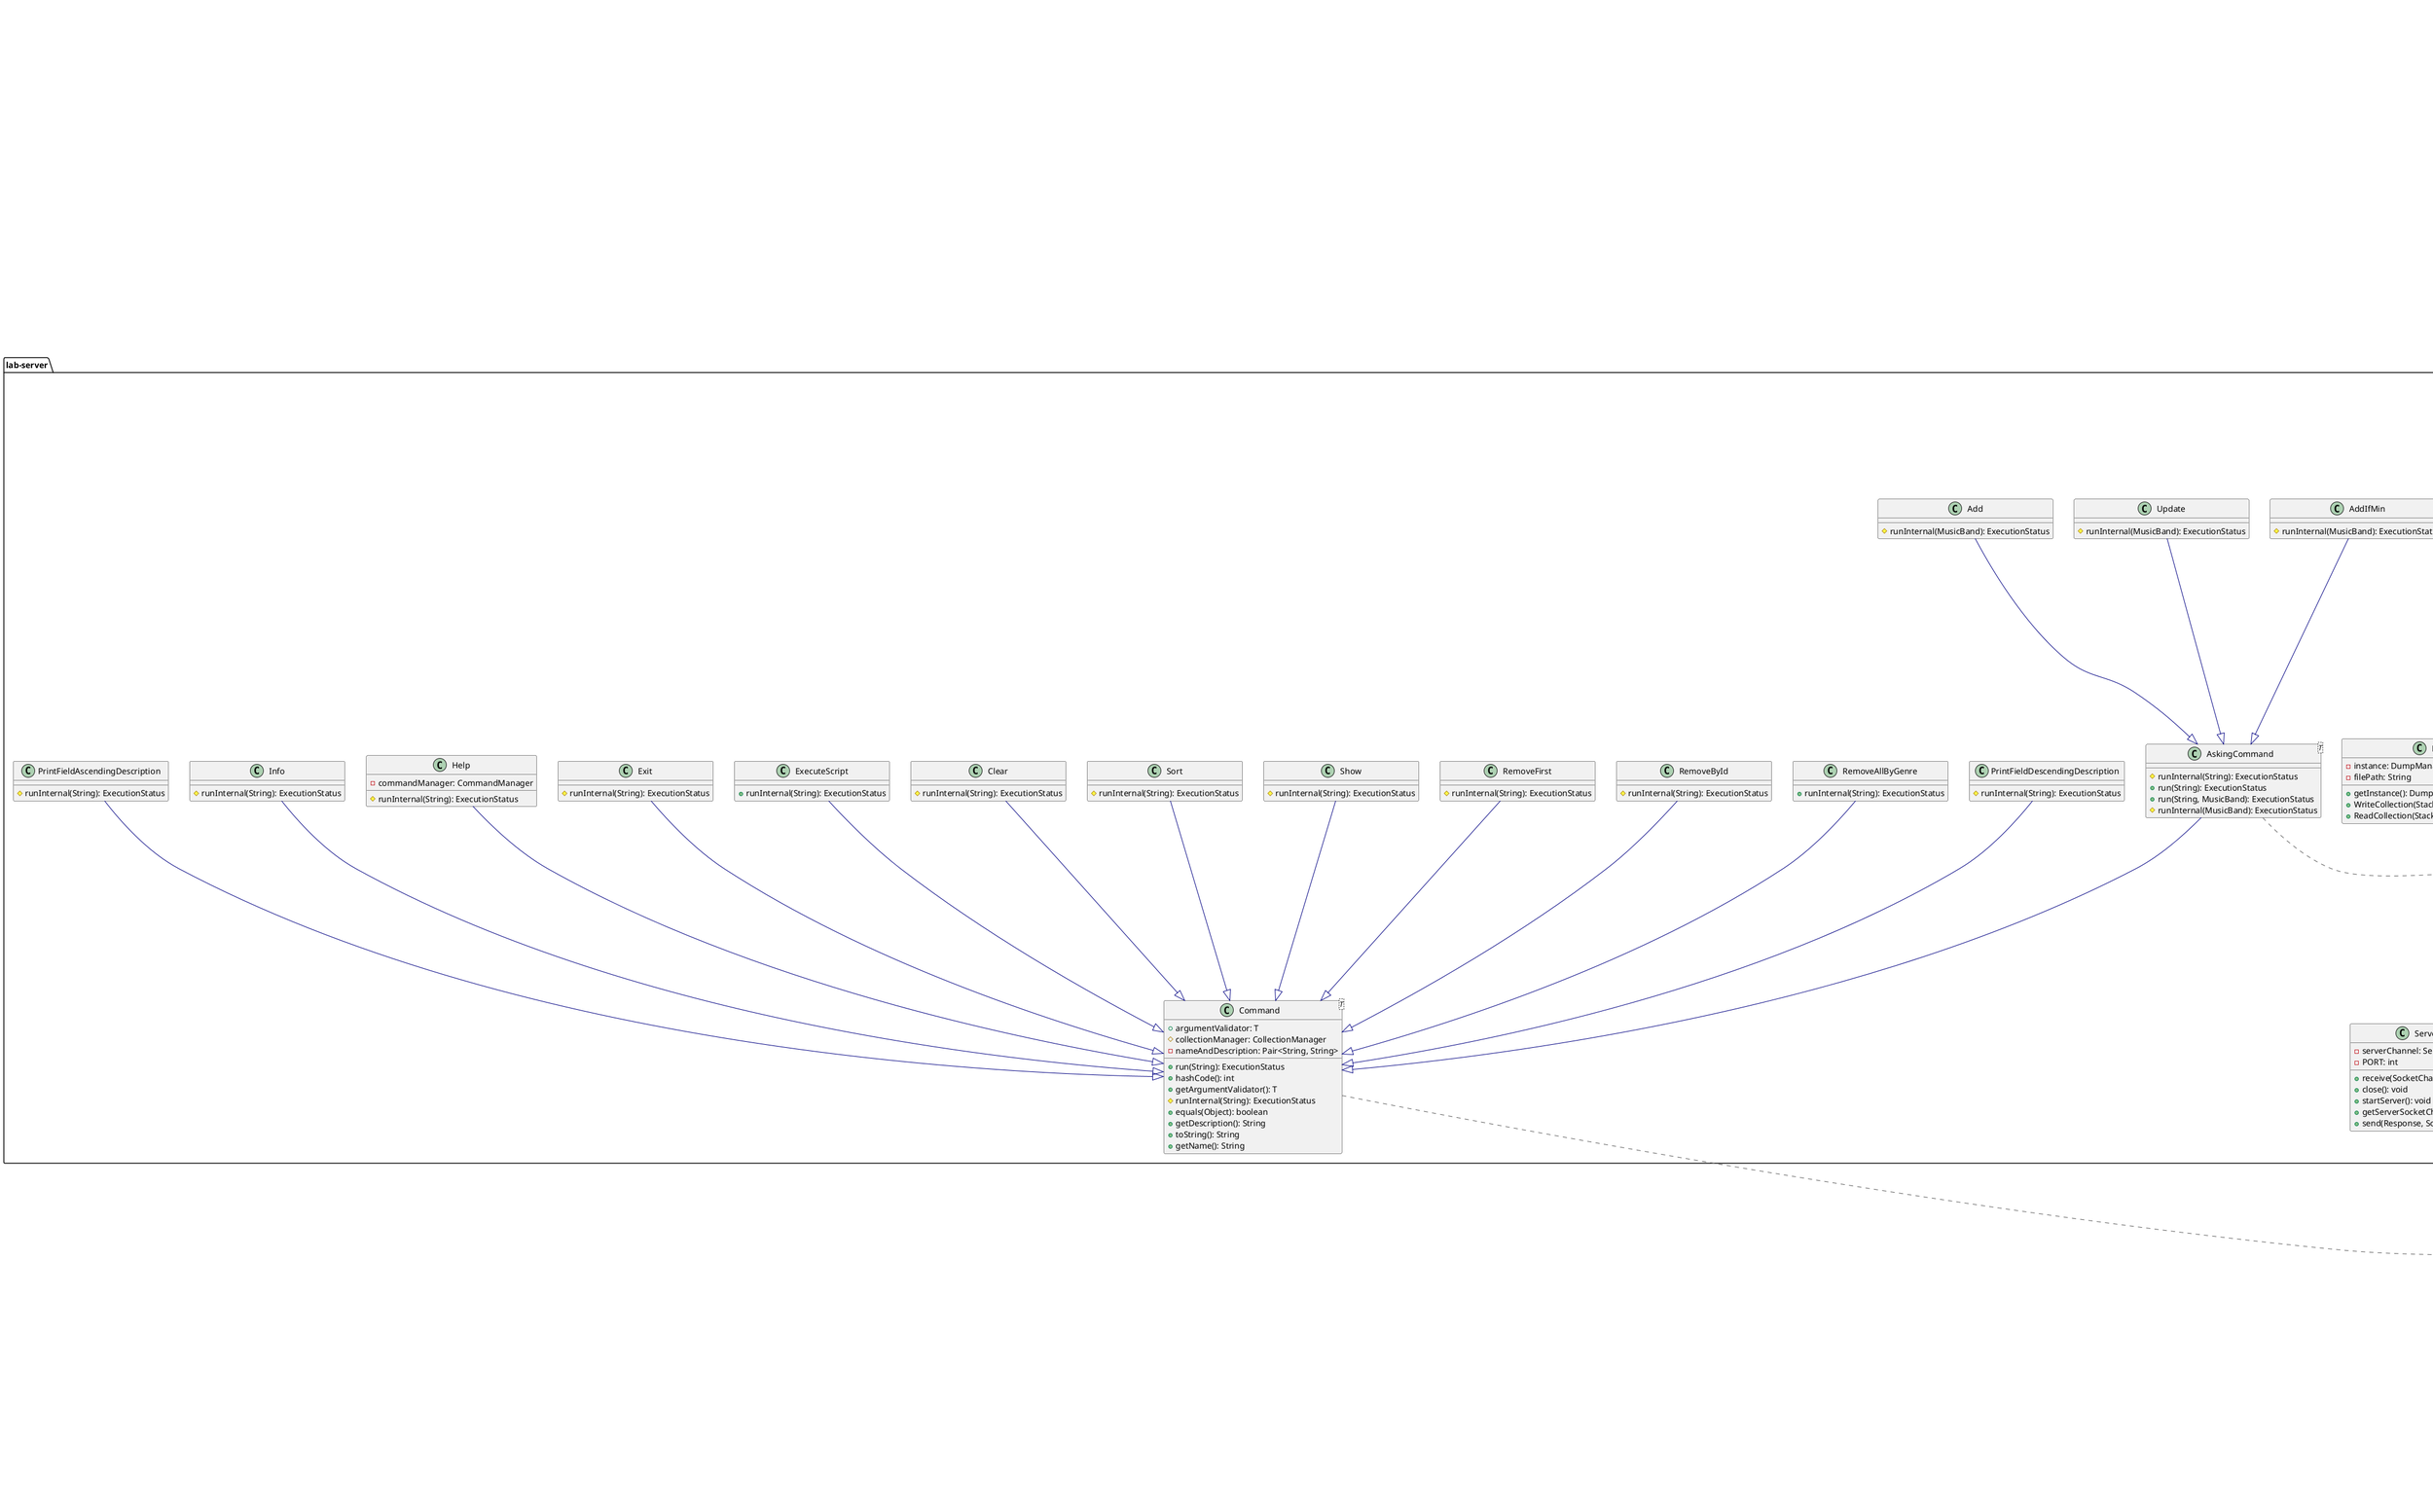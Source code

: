 @startuml
package lab-client {
    class Asker {
      + askBand(Console, Long): MusicBand
      - askStudio(Console): Studio
      - askCoordinates(Console): Coordinates
    }
    class Client {
      - networkManager: NetworkManager
      - attempts: int
      - SERVER_PORT: int
      - scriptStackCounter: int
      - console: Console
      - commandsData: Map<String, Pair<ArgumentValidator, Boolean>>
      - SERVER_HOST: String
      - askingRequest(Console, String): Request
      - validateCommand(String[]): ExecutionStatus
      + main(String[]): void
      - prepareRequest(Console, String): Request
      - runScript(String): ExecutionStatus
    }
    interface Console << interface >> {
      + println(Object): void
      + printError(Object): void
      + readln(): String
      + print(Object): void
    }
    class ElementValidator {
      + validating(MusicBand): Pair<ExecutionStatus, MusicBand>
      + validateAsking(Console, Long): Pair<ExecutionStatus, MusicBand>
    }
    class FileConsole {
      - input: BufferedReader
      + print(Object): void
      + readln(): String
      + printError(Object): void
      + println(Object): void
    }
    class NetworkManager {
      - channel: SocketChannel
      - PORT: int
      - SERVER_HOST: String
      + connect(): void
      + close(): void
      + receive(): Response
      + send(Request): void
    }
    class StandartConsole {
      + println(Object): void
      + print(Object): void
      + printError(Object): void
      + readln(): String
    }
}

package lab-common {
    class ArgumentValidator {
      + validate(String, String): ExecutionStatus
    }
    class Coordinates {
      - serialVersionUID: long
      - y: Integer
      - x: double
      + equals(Object): boolean
      + getX(): double
      + toString(): String
      + hashCode(): int
      + validate(): boolean
      + getY(): Integer
    }
    class Element {
      + getID(): Long
    }
    class EmptyValidator {
      - serialVersionUID: long
      + validate(String, String): ExecutionStatus
    }
    class ExecutionStatus {
      - serialVersionUID: long
      - message: String
      - status: boolean
      - collection: Stack<MusicBand>
      + isSuccess(): boolean
      + getCollection(): Stack<MusicBand>
      + getMessage(): String
    }
    class GenreValidator {
      - serialVersionUID: long
      + validate(String, String): ExecutionStatus
    }
    class IdValidator {
      - serialVersionUID: long
      + validate(String, String): ExecutionStatus
    }
    class MusicBand {
      - description: String
      - serialVersionUID: long
      - name: String
      - creationDate: LocalDateTime
      - albumsCount: Long
      - studio: Studio
      - numberOfParticipants: Long
      - id: Long
      - coordinates: Coordinates
      - genre: MusicGenre
      + toArray(MusicBand): String[]
      + hashCode(): int
      + getId(): Long
      + toString(): String
      + getGenre(): MusicGenre
      + validate(): boolean
      + fromArray(String[]): MusicBand
      + getName(): String
      + compareTo(Element): int
      + getAlbumsCount(): Long
      + equals(Object): boolean
      + getCreationDate(): LocalDateTime
      + getNumberOfParticipants(): Long
      + updateId(Long): void
      + getDescription(): String
      + getStudio(): Studio
      + getCoordinates(): Coordinates
      + getID(): Long
    }
    enum MusicGenre << enumeration >> {
      + JAZZ:
      + MATH_ROCK:
      + BRIT_POP:
      + values(): MusicGenre[]
      + valueOf(String): MusicGenre
      + list(): String
    }
    class Pair<A, B> {
      - b: B
      - serialVersionUID: long
      - a: A
      + setSecond(B): void
      + getFirst(): A
      + setFirst(A): void
      + getSecond(): B
    }
    class Request {
      - string: String
      - serialVersionUID: long
      - band: MusicBand
      + getCommand(): String[]
      + getBand(): MusicBand
      + toString(): String
    }
    class Response {
      - serialVersionUID: long
      - executionStatus: ExecutionStatus
      - commandsData: Map<String, Pair<ArgumentValidator, Boolean>>
      + toString(): String
      + getCommandsMap(): Map<String, Pair<ArgumentValidator, Boolean>>
      + getExecutionStatus(): ExecutionStatus
    }
    class Studio {
      - name: String
      - serialVersionUID: long
      - address: String
      + validate(): boolean
      + toString(): String
      + equals(Object): boolean
      + getName(): String
      + getAddress(): String
      + hashCode(): int
    }
    interface Validatable << interface >> {
      + validate(): boolean
    }
}

package lab-server {
    class Add {
      # runInternal(MusicBand): ExecutionStatus
    }
    class AddIfMin {
      # runInternal(MusicBand): ExecutionStatus
    }
    class AskingCommand<T> {
      # runInternal(String): ExecutionStatus
      + run(String): ExecutionStatus
      + run(String, MusicBand): ExecutionStatus
      # runInternal(MusicBand): ExecutionStatus
    }
    class Clear {
      # runInternal(String): ExecutionStatus
    }
    class CollectionManager {
      - bands: Map<Long, MusicBand>
      - dumpManager: DumpManager
      - lastSaveDate: LocalDateTime
      - collection: Stack<MusicBand>
      - instance: CollectionManager
      - initializationDate: LocalDateTime
      - id: Long
      + getFreeId(): Long
      + getBands(): Stack<MusicBand>
      + getInitializationDate(): LocalDateTime
      + getById(Long): MusicBand
      + sort(): void
      + add(MusicBand): boolean
      + loadCollection(): ExecutionStatus
      + clear(): void
      + getCollection(): Stack<MusicBand>
      + saveCollection(): void
      + removeAllByGenre(MusicGenre): int
      + removeFirst(): void
      + getLastSaveDate(): LocalDateTime
      + getInstance(): CollectionManager
      + removeById(Long): void
    }
    class Command<T> {
      + argumentValidator: T
      # collectionManager: CollectionManager
      - nameAndDescription: Pair<String, String>
      + run(String): ExecutionStatus
      + hashCode(): int
      + getArgumentValidator(): T
      # runInternal(String): ExecutionStatus
      + equals(Object): boolean
      + getDescription(): String
      + toString(): String
      + getName(): String
    }
    class CommandManager {
      - commands: Map<String, Command<?>>
      + getCommand(String): Command<?>
      + getCommandsMap(): Map<String, Command<?>>
      + register(String, Command<?>): void
    }
    enum CommandNames << enumeration >> {
      + REMOVE_FIRST:
      + EXECUTE_SCRIPT:
      + UPDATE:
      + ADD:
      + REMOVE_BY_ID:
      + ADD_IF_MIN:
      + EXIT:
      + PRINT_FIELD_DESCENDING_DESCRIPTION:
      + HELP:
      + CLEAR:
      + REMOVE_ALL_BY_GENRE:
      + PRINT_FIELD_ASCENDING_DESCRIPTION:
      + SHOW:
      + SORT:
      + INFO:
      - commandDescription: Pair<String, String>
      + valueOf(String): CommandNames
      + values(): CommandNames[]
      + getName(): String
      + getDescription(): String
    }
    class DumpManager {
      - instance: DumpManager
      - filePath: String
      + getInstance(): DumpManager
      + WriteCollection(Stack<MusicBand>): ExecutionStatus
      + ReadCollection(Stack<MusicBand>): ExecutionStatus
    }
    class ExecuteScript {
      + runInternal(String): ExecutionStatus
    }
    class Executer {
      - commandManager: CommandManager
      - validateCommand(String[]): ExecutionStatus
      + runCommand(String[], MusicBand): ExecutionStatus
    }
    class Exit {
      # runInternal(String): ExecutionStatus
    }
    class Help {
      - commandManager: CommandManager
      # runInternal(String): ExecutionStatus
    }
    class Info {
      # runInternal(String): ExecutionStatus
    }
    class PrintFieldAscendingDescription {
      # runInternal(String): ExecutionStatus
    }
    class PrintFieldDescendingDescription {
      # runInternal(String): ExecutionStatus
    }
    class RemoveAllByGenre {
      + runInternal(String): ExecutionStatus
    }
    class RemoveById {
      # runInternal(String): ExecutionStatus
    }
    class RemoveFirst {
      # runInternal(String): ExecutionStatus
    }
    class Server {
      - response: Response
      - selector: Selector
      - collectionManager: CollectionManager
      + logger: Logger
      - isRunning: boolean
      - commandManager: CommandManager
      - PORT: int
      - networkManager: ServerNetworkManager
      + run(Executer): void
      - getConsoleHandler(): ConsoleHandler
      - initLogger(): void
      + main(String[]): void
      - InitialCommandsData(SocketChannel, SelectionKey): void
    }
    class ServerNetworkManager {
      - serverChannel: ServerSocketChannel
      - PORT: int
      + receive(SocketChannel, SelectionKey): Request
      + close(): void
      + startServer(): void
      + getServerSocketChannel(): ServerSocketChannel
      + send(Response, SocketChannel): void
    }
    class Show {
      # runInternal(String): ExecutionStatus
    }
    class Sort {
      # runInternal(String): ExecutionStatus
    }
    class Update {
      # runInternal(MusicBand): ExecutionStatus
    }
}

Add                              -[#000082,plain]-^  AskingCommand                   
AddIfMin                         -[#000082,plain]-^  AskingCommand                   
AskingCommand                    -[#595959,dashed]->  ArgumentValidator
AskingCommand                    -[#000082,plain]-^  Command
Clear                            -[#000082,plain]-^  Command
Command                          -[#595959,dashed]->  ArgumentValidator
Coordinates                      -[#008200,dashed]-^  Validatable
Element                          -[#008200,dashed]-^  Validatable
EmptyValidator                   -[#000082,plain]-^  ArgumentValidator
ExecuteScript                    -[#000082,plain]-^  Command
Exit                             -[#000082,plain]-^  Command
FileConsole                      -[#008200,dashed]-^  Console
GenreValidator                   -[#000082,plain]-^  ArgumentValidator
Help                             -[#000082,plain]-^  Command
IdValidator                      -[#000082,plain]-^  ArgumentValidator
Info                             -[#000082,plain]-^  Command
MusicBand                        -[#000082,plain]-^  Element
PrintFieldAscendingDescription   -[#000082,plain]-^  Command
PrintFieldDescendingDescription  -[#000082,plain]-^  Command
RemoveAllByGenre                 -[#000082,plain]-^  Command
RemoveById                       -[#000082,plain]-^  Command
RemoveFirst                      -[#000082,plain]-^  Command
Show                             -[#000082,plain]-^  Command
Sort                             -[#000082,plain]-^  Command
StandartConsole                  -[#008200,dashed]-^  Console
Studio                           -[#008200,dashed]-^  Validatable
Update                           -[#000082,plain]-^  AskingCommand
@enduml
